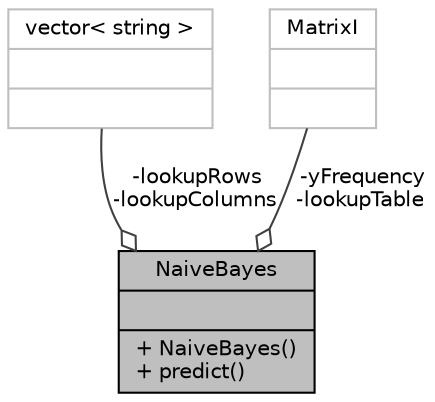 digraph "NaiveBayes"
{
  bgcolor="transparent";
  edge [fontname="Helvetica",fontsize="10",labelfontname="Helvetica",labelfontsize="10"];
  node [fontname="Helvetica",fontsize="10",shape=record];
  Node1 [label="{NaiveBayes\n||+ NaiveBayes()\l+ predict()\l}",height=0.2,width=0.4,color="black", fillcolor="grey75", style="filled", fontcolor="black"];
  Node2 -> Node1 [color="grey25",fontsize="10",style="solid",label=" -lookupRows\n-lookupColumns" ,arrowhead="odiamond",fontname="Helvetica"];
  Node2 [label="{vector\< string \>\n||}",height=0.2,width=0.4,color="grey75"];
  Node3 -> Node1 [color="grey25",fontsize="10",style="solid",label=" -yFrequency\n-lookupTable" ,arrowhead="odiamond",fontname="Helvetica"];
  Node3 [label="{MatrixI\n||}",height=0.2,width=0.4,color="grey75"];
}
